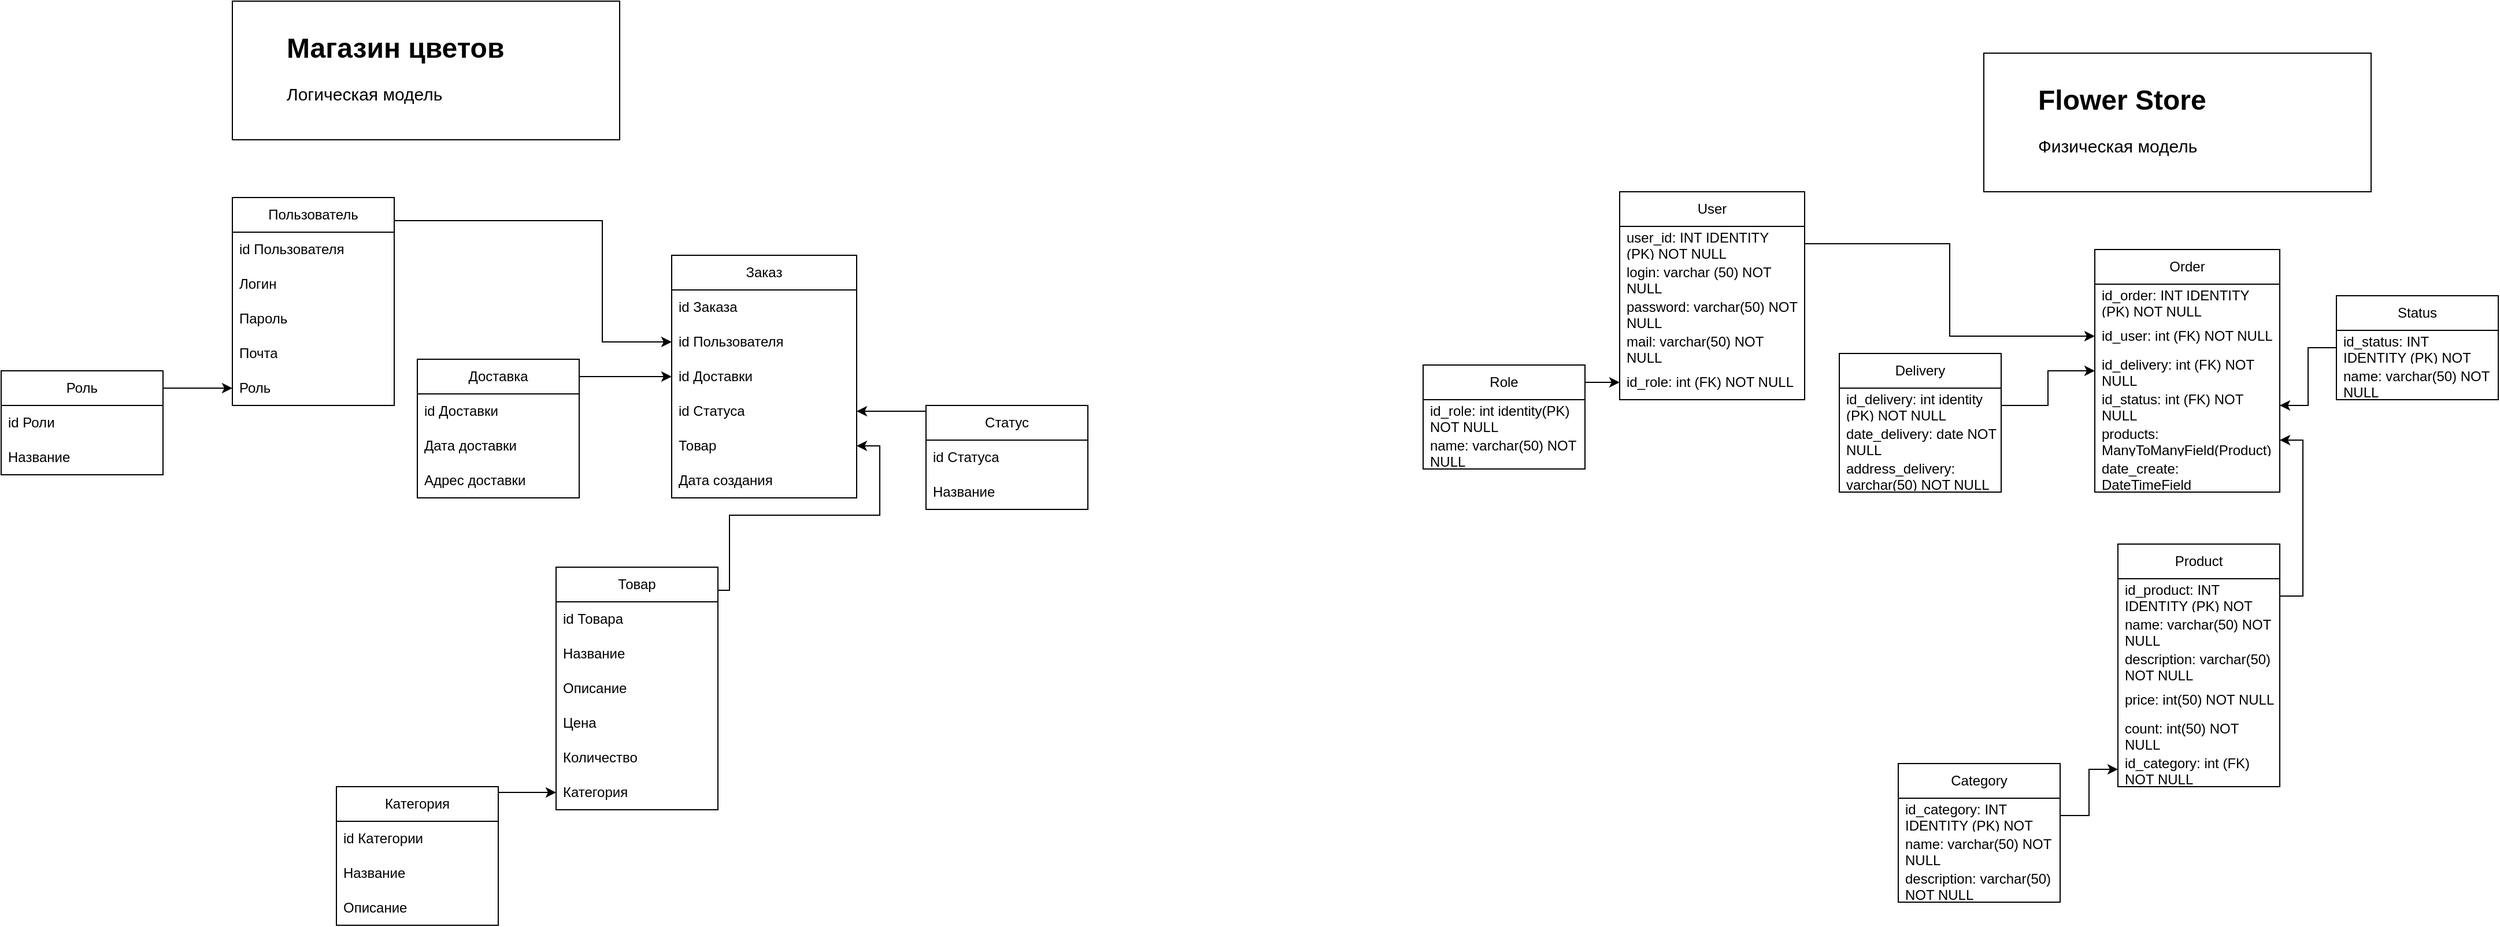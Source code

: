 <mxfile version="24.3.1" type="github">
  <diagram name="Page-1" id="6YyzSSoSVZeEzhw5cs-_">
    <mxGraphModel dx="2804" dy="1390" grid="1" gridSize="10" guides="1" tooltips="1" connect="1" arrows="1" fold="1" page="1" pageScale="1" pageWidth="850" pageHeight="1100" math="0" shadow="0">
      <root>
        <mxCell id="0" />
        <mxCell id="1" parent="0" />
        <mxCell id="Erh5p7R-tK6ntv3XUX-z-64" style="edgeStyle=orthogonalEdgeStyle;rounded=0;orthogonalLoop=1;jettySize=auto;html=1;exitX=1;exitY=0;exitDx=0;exitDy=0;entryX=0;entryY=0.5;entryDx=0;entryDy=0;" parent="1" source="Erh5p7R-tK6ntv3XUX-z-1" target="Erh5p7R-tK6ntv3XUX-z-23" edge="1">
          <mxGeometry relative="1" as="geometry">
            <Array as="points">
              <mxPoint x="280" y="310" />
              <mxPoint x="460" y="310" />
              <mxPoint x="460" y="415" />
            </Array>
          </mxGeometry>
        </mxCell>
        <mxCell id="Erh5p7R-tK6ntv3XUX-z-1" value="Пользователь" style="swimlane;fontStyle=0;childLayout=stackLayout;horizontal=1;startSize=30;horizontalStack=0;resizeParent=1;resizeParentMax=0;resizeLast=0;collapsible=1;marginBottom=0;whiteSpace=wrap;html=1;" parent="1" vertex="1">
          <mxGeometry x="140" y="290" width="140" height="180" as="geometry" />
        </mxCell>
        <mxCell id="Erh5p7R-tK6ntv3XUX-z-2" value="id Пользователя" style="text;strokeColor=none;fillColor=none;align=left;verticalAlign=middle;spacingLeft=4;spacingRight=4;overflow=hidden;points=[[0,0.5],[1,0.5]];portConstraint=eastwest;rotatable=0;whiteSpace=wrap;html=1;" parent="Erh5p7R-tK6ntv3XUX-z-1" vertex="1">
          <mxGeometry y="30" width="140" height="30" as="geometry" />
        </mxCell>
        <mxCell id="Erh5p7R-tK6ntv3XUX-z-3" value="Логин" style="text;strokeColor=none;fillColor=none;align=left;verticalAlign=middle;spacingLeft=4;spacingRight=4;overflow=hidden;points=[[0,0.5],[1,0.5]];portConstraint=eastwest;rotatable=0;whiteSpace=wrap;html=1;" parent="Erh5p7R-tK6ntv3XUX-z-1" vertex="1">
          <mxGeometry y="60" width="140" height="30" as="geometry" />
        </mxCell>
        <mxCell id="Erh5p7R-tK6ntv3XUX-z-4" value="Пароль" style="text;strokeColor=none;fillColor=none;align=left;verticalAlign=middle;spacingLeft=4;spacingRight=4;overflow=hidden;points=[[0,0.5],[1,0.5]];portConstraint=eastwest;rotatable=0;whiteSpace=wrap;html=1;" parent="Erh5p7R-tK6ntv3XUX-z-1" vertex="1">
          <mxGeometry y="90" width="140" height="30" as="geometry" />
        </mxCell>
        <mxCell id="Erh5p7R-tK6ntv3XUX-z-30" value="Почта" style="text;strokeColor=none;fillColor=none;align=left;verticalAlign=middle;spacingLeft=4;spacingRight=4;overflow=hidden;points=[[0,0.5],[1,0.5]];portConstraint=eastwest;rotatable=0;whiteSpace=wrap;html=1;" parent="Erh5p7R-tK6ntv3XUX-z-1" vertex="1">
          <mxGeometry y="120" width="140" height="30" as="geometry" />
        </mxCell>
        <mxCell id="Erh5p7R-tK6ntv3XUX-z-63" value="Роль" style="text;strokeColor=none;fillColor=none;align=left;verticalAlign=middle;spacingLeft=4;spacingRight=4;overflow=hidden;points=[[0,0.5],[1,0.5]];portConstraint=eastwest;rotatable=0;whiteSpace=wrap;html=1;" parent="Erh5p7R-tK6ntv3XUX-z-1" vertex="1">
          <mxGeometry y="150" width="140" height="30" as="geometry" />
        </mxCell>
        <mxCell id="Erh5p7R-tK6ntv3XUX-z-80" style="edgeStyle=orthogonalEdgeStyle;rounded=0;orthogonalLoop=1;jettySize=auto;html=1;exitX=1;exitY=0;exitDx=0;exitDy=0;entryX=0;entryY=0.5;entryDx=0;entryDy=0;" parent="1" source="Erh5p7R-tK6ntv3XUX-z-9" target="Erh5p7R-tK6ntv3XUX-z-60" edge="1">
          <mxGeometry relative="1" as="geometry">
            <Array as="points">
              <mxPoint x="250" y="805" />
            </Array>
          </mxGeometry>
        </mxCell>
        <mxCell id="Erh5p7R-tK6ntv3XUX-z-9" value="Категория" style="swimlane;fontStyle=0;childLayout=stackLayout;horizontal=1;startSize=30;horizontalStack=0;resizeParent=1;resizeParentMax=0;resizeLast=0;collapsible=1;marginBottom=0;whiteSpace=wrap;html=1;" parent="1" vertex="1">
          <mxGeometry x="230" y="800" width="140" height="120" as="geometry" />
        </mxCell>
        <mxCell id="Erh5p7R-tK6ntv3XUX-z-10" value="id Категории" style="text;strokeColor=none;fillColor=none;align=left;verticalAlign=middle;spacingLeft=4;spacingRight=4;overflow=hidden;points=[[0,0.5],[1,0.5]];portConstraint=eastwest;rotatable=0;whiteSpace=wrap;html=1;" parent="Erh5p7R-tK6ntv3XUX-z-9" vertex="1">
          <mxGeometry y="30" width="140" height="30" as="geometry" />
        </mxCell>
        <mxCell id="Erh5p7R-tK6ntv3XUX-z-11" value="Название" style="text;strokeColor=none;fillColor=none;align=left;verticalAlign=middle;spacingLeft=4;spacingRight=4;overflow=hidden;points=[[0,0.5],[1,0.5]];portConstraint=eastwest;rotatable=0;whiteSpace=wrap;html=1;" parent="Erh5p7R-tK6ntv3XUX-z-9" vertex="1">
          <mxGeometry y="60" width="140" height="30" as="geometry" />
        </mxCell>
        <mxCell id="Erh5p7R-tK6ntv3XUX-z-72" value="Описание" style="text;strokeColor=none;fillColor=none;align=left;verticalAlign=middle;spacingLeft=4;spacingRight=4;overflow=hidden;points=[[0,0.5],[1,0.5]];portConstraint=eastwest;rotatable=0;whiteSpace=wrap;html=1;" parent="Erh5p7R-tK6ntv3XUX-z-9" vertex="1">
          <mxGeometry y="90" width="140" height="30" as="geometry" />
        </mxCell>
        <mxCell id="kROFwXaSH3MACJrV9mkP-2" style="edgeStyle=orthogonalEdgeStyle;rounded=0;orthogonalLoop=1;jettySize=auto;html=1;exitX=1;exitY=0;exitDx=0;exitDy=0;entryX=1;entryY=0.5;entryDx=0;entryDy=0;" edge="1" parent="1" source="Erh5p7R-tK6ntv3XUX-z-13" target="Erh5p7R-tK6ntv3XUX-z-181">
          <mxGeometry relative="1" as="geometry">
            <Array as="points">
              <mxPoint x="560" y="630" />
              <mxPoint x="570" y="630" />
              <mxPoint x="570" y="565" />
              <mxPoint x="700" y="565" />
              <mxPoint x="700" y="505" />
            </Array>
          </mxGeometry>
        </mxCell>
        <mxCell id="Erh5p7R-tK6ntv3XUX-z-13" value="Товар" style="swimlane;fontStyle=0;childLayout=stackLayout;horizontal=1;startSize=30;horizontalStack=0;resizeParent=1;resizeParentMax=0;resizeLast=0;collapsible=1;marginBottom=0;whiteSpace=wrap;html=1;" parent="1" vertex="1">
          <mxGeometry x="420" y="610" width="140" height="210" as="geometry">
            <mxRectangle x="410" y="320" width="80" height="30" as="alternateBounds" />
          </mxGeometry>
        </mxCell>
        <mxCell id="Erh5p7R-tK6ntv3XUX-z-14" value="id Товара" style="text;strokeColor=none;fillColor=none;align=left;verticalAlign=middle;spacingLeft=4;spacingRight=4;overflow=hidden;points=[[0,0.5],[1,0.5]];portConstraint=eastwest;rotatable=0;whiteSpace=wrap;html=1;" parent="Erh5p7R-tK6ntv3XUX-z-13" vertex="1">
          <mxGeometry y="30" width="140" height="30" as="geometry" />
        </mxCell>
        <mxCell id="Erh5p7R-tK6ntv3XUX-z-15" value="Название" style="text;strokeColor=none;fillColor=none;align=left;verticalAlign=middle;spacingLeft=4;spacingRight=4;overflow=hidden;points=[[0,0.5],[1,0.5]];portConstraint=eastwest;rotatable=0;whiteSpace=wrap;html=1;" parent="Erh5p7R-tK6ntv3XUX-z-13" vertex="1">
          <mxGeometry y="60" width="140" height="30" as="geometry" />
        </mxCell>
        <mxCell id="Erh5p7R-tK6ntv3XUX-z-16" value="Описание" style="text;strokeColor=none;fillColor=none;align=left;verticalAlign=middle;spacingLeft=4;spacingRight=4;overflow=hidden;points=[[0,0.5],[1,0.5]];portConstraint=eastwest;rotatable=0;whiteSpace=wrap;html=1;" parent="Erh5p7R-tK6ntv3XUX-z-13" vertex="1">
          <mxGeometry y="90" width="140" height="30" as="geometry" />
        </mxCell>
        <mxCell id="Erh5p7R-tK6ntv3XUX-z-31" value="Цена" style="text;strokeColor=none;fillColor=none;align=left;verticalAlign=middle;spacingLeft=4;spacingRight=4;overflow=hidden;points=[[0,0.5],[1,0.5]];portConstraint=eastwest;rotatable=0;whiteSpace=wrap;html=1;" parent="Erh5p7R-tK6ntv3XUX-z-13" vertex="1">
          <mxGeometry y="120" width="140" height="30" as="geometry" />
        </mxCell>
        <mxCell id="Erh5p7R-tK6ntv3XUX-z-47" value="Количество" style="text;strokeColor=none;fillColor=none;align=left;verticalAlign=middle;spacingLeft=4;spacingRight=4;overflow=hidden;points=[[0,0.5],[1,0.5]];portConstraint=eastwest;rotatable=0;whiteSpace=wrap;html=1;" parent="Erh5p7R-tK6ntv3XUX-z-13" vertex="1">
          <mxGeometry y="150" width="140" height="30" as="geometry" />
        </mxCell>
        <mxCell id="Erh5p7R-tK6ntv3XUX-z-60" value="Категория" style="text;strokeColor=none;fillColor=none;align=left;verticalAlign=middle;spacingLeft=4;spacingRight=4;overflow=hidden;points=[[0,0.5],[1,0.5]];portConstraint=eastwest;rotatable=0;whiteSpace=wrap;html=1;" parent="Erh5p7R-tK6ntv3XUX-z-13" vertex="1">
          <mxGeometry y="180" width="140" height="30" as="geometry" />
        </mxCell>
        <mxCell id="Erh5p7R-tK6ntv3XUX-z-128" style="edgeStyle=orthogonalEdgeStyle;rounded=0;orthogonalLoop=1;jettySize=auto;html=1;exitX=1;exitY=0;exitDx=0;exitDy=0;entryX=0;entryY=0.5;entryDx=0;entryDy=0;" parent="1" source="Erh5p7R-tK6ntv3XUX-z-17" target="Erh5p7R-tK6ntv3XUX-z-32" edge="1">
          <mxGeometry relative="1" as="geometry">
            <Array as="points">
              <mxPoint x="440" y="445" />
            </Array>
          </mxGeometry>
        </mxCell>
        <mxCell id="Erh5p7R-tK6ntv3XUX-z-17" value="Доставка" style="swimlane;fontStyle=0;childLayout=stackLayout;horizontal=1;startSize=30;horizontalStack=0;resizeParent=1;resizeParentMax=0;resizeLast=0;collapsible=1;marginBottom=0;whiteSpace=wrap;html=1;" parent="1" vertex="1">
          <mxGeometry x="300" y="430" width="140" height="120" as="geometry" />
        </mxCell>
        <mxCell id="Erh5p7R-tK6ntv3XUX-z-18" value="id Доставки" style="text;strokeColor=none;fillColor=none;align=left;verticalAlign=middle;spacingLeft=4;spacingRight=4;overflow=hidden;points=[[0,0.5],[1,0.5]];portConstraint=eastwest;rotatable=0;whiteSpace=wrap;html=1;" parent="Erh5p7R-tK6ntv3XUX-z-17" vertex="1">
          <mxGeometry y="30" width="140" height="30" as="geometry" />
        </mxCell>
        <mxCell id="Erh5p7R-tK6ntv3XUX-z-20" value="Дата доставки" style="text;strokeColor=none;fillColor=none;align=left;verticalAlign=middle;spacingLeft=4;spacingRight=4;overflow=hidden;points=[[0,0.5],[1,0.5]];portConstraint=eastwest;rotatable=0;whiteSpace=wrap;html=1;" parent="Erh5p7R-tK6ntv3XUX-z-17" vertex="1">
          <mxGeometry y="60" width="140" height="30" as="geometry" />
        </mxCell>
        <mxCell id="Erh5p7R-tK6ntv3XUX-z-66" value="Адрес доставки" style="text;strokeColor=none;fillColor=none;align=left;verticalAlign=middle;spacingLeft=4;spacingRight=4;overflow=hidden;points=[[0,0.5],[1,0.5]];portConstraint=eastwest;rotatable=0;whiteSpace=wrap;html=1;" parent="Erh5p7R-tK6ntv3XUX-z-17" vertex="1">
          <mxGeometry y="90" width="140" height="30" as="geometry" />
        </mxCell>
        <mxCell id="Erh5p7R-tK6ntv3XUX-z-21" value="Заказ" style="swimlane;fontStyle=0;childLayout=stackLayout;horizontal=1;startSize=30;horizontalStack=0;resizeParent=1;resizeParentMax=0;resizeLast=0;collapsible=1;marginBottom=0;whiteSpace=wrap;html=1;" parent="1" vertex="1">
          <mxGeometry x="520" y="340" width="160" height="210" as="geometry" />
        </mxCell>
        <mxCell id="Erh5p7R-tK6ntv3XUX-z-22" value="id Заказа" style="text;strokeColor=none;fillColor=none;align=left;verticalAlign=middle;spacingLeft=4;spacingRight=4;overflow=hidden;points=[[0,0.5],[1,0.5]];portConstraint=eastwest;rotatable=0;whiteSpace=wrap;html=1;" parent="Erh5p7R-tK6ntv3XUX-z-21" vertex="1">
          <mxGeometry y="30" width="160" height="30" as="geometry" />
        </mxCell>
        <mxCell id="Erh5p7R-tK6ntv3XUX-z-23" value="id Пользователя" style="text;strokeColor=none;fillColor=none;align=left;verticalAlign=middle;spacingLeft=4;spacingRight=4;overflow=hidden;points=[[0,0.5],[1,0.5]];portConstraint=eastwest;rotatable=0;whiteSpace=wrap;html=1;" parent="Erh5p7R-tK6ntv3XUX-z-21" vertex="1">
          <mxGeometry y="60" width="160" height="30" as="geometry" />
        </mxCell>
        <mxCell id="Erh5p7R-tK6ntv3XUX-z-32" value="id Доставки" style="text;strokeColor=none;fillColor=none;align=left;verticalAlign=middle;spacingLeft=4;spacingRight=4;overflow=hidden;points=[[0,0.5],[1,0.5]];portConstraint=eastwest;rotatable=0;whiteSpace=wrap;html=1;" parent="Erh5p7R-tK6ntv3XUX-z-21" vertex="1">
          <mxGeometry y="90" width="160" height="30" as="geometry" />
        </mxCell>
        <mxCell id="Erh5p7R-tK6ntv3XUX-z-59" value="id Статуса" style="text;strokeColor=none;fillColor=none;align=left;verticalAlign=middle;spacingLeft=4;spacingRight=4;overflow=hidden;points=[[0,0.5],[1,0.5]];portConstraint=eastwest;rotatable=0;whiteSpace=wrap;html=1;" parent="Erh5p7R-tK6ntv3XUX-z-21" vertex="1">
          <mxGeometry y="120" width="160" height="30" as="geometry" />
        </mxCell>
        <mxCell id="Erh5p7R-tK6ntv3XUX-z-181" value="Товар" style="text;strokeColor=none;fillColor=none;align=left;verticalAlign=middle;spacingLeft=4;spacingRight=4;overflow=hidden;points=[[0,0.5],[1,0.5]];portConstraint=eastwest;rotatable=0;whiteSpace=wrap;html=1;" parent="Erh5p7R-tK6ntv3XUX-z-21" vertex="1">
          <mxGeometry y="150" width="160" height="30" as="geometry" />
        </mxCell>
        <mxCell id="kROFwXaSH3MACJrV9mkP-1" value="Дата создания" style="text;strokeColor=none;fillColor=none;align=left;verticalAlign=middle;spacingLeft=4;spacingRight=4;overflow=hidden;points=[[0,0.5],[1,0.5]];portConstraint=eastwest;rotatable=0;whiteSpace=wrap;html=1;" vertex="1" parent="Erh5p7R-tK6ntv3XUX-z-21">
          <mxGeometry y="180" width="160" height="30" as="geometry" />
        </mxCell>
        <mxCell id="Erh5p7R-tK6ntv3XUX-z-26" value="" style="rounded=0;whiteSpace=wrap;html=1;" parent="1" vertex="1">
          <mxGeometry x="140" y="120" width="335" height="120" as="geometry" />
        </mxCell>
        <mxCell id="Erh5p7R-tK6ntv3XUX-z-28" value="&lt;h1 style=&quot;margin-top: 0px;&quot;&gt;Магазин цветов&lt;/h1&gt;&lt;p&gt;&lt;font style=&quot;font-size: 15px;&quot;&gt;Логическая модель&lt;/font&gt;&lt;/p&gt;" style="text;html=1;whiteSpace=wrap;overflow=hidden;rounded=0;" parent="1" vertex="1">
          <mxGeometry x="185" y="140" width="220" height="80" as="geometry" />
        </mxCell>
        <mxCell id="Erh5p7R-tK6ntv3XUX-z-78" style="edgeStyle=orthogonalEdgeStyle;rounded=0;orthogonalLoop=1;jettySize=auto;html=1;exitX=1;exitY=0;exitDx=0;exitDy=0;entryX=0;entryY=0.5;entryDx=0;entryDy=0;" parent="1" source="Erh5p7R-tK6ntv3XUX-z-34" target="Erh5p7R-tK6ntv3XUX-z-63" edge="1">
          <mxGeometry relative="1" as="geometry">
            <Array as="points">
              <mxPoint y="455" />
            </Array>
          </mxGeometry>
        </mxCell>
        <mxCell id="Erh5p7R-tK6ntv3XUX-z-34" value="Роль" style="swimlane;fontStyle=0;childLayout=stackLayout;horizontal=1;startSize=30;horizontalStack=0;resizeParent=1;resizeParentMax=0;resizeLast=0;collapsible=1;marginBottom=0;whiteSpace=wrap;html=1;" parent="1" vertex="1">
          <mxGeometry x="-60" y="440" width="140" height="90" as="geometry" />
        </mxCell>
        <mxCell id="Erh5p7R-tK6ntv3XUX-z-36" value="id Роли" style="text;strokeColor=none;fillColor=none;align=left;verticalAlign=middle;spacingLeft=4;spacingRight=4;overflow=hidden;points=[[0,0.5],[1,0.5]];portConstraint=eastwest;rotatable=0;whiteSpace=wrap;html=1;" parent="Erh5p7R-tK6ntv3XUX-z-34" vertex="1">
          <mxGeometry y="30" width="140" height="30" as="geometry" />
        </mxCell>
        <mxCell id="Erh5p7R-tK6ntv3XUX-z-51" value="Название" style="text;strokeColor=none;fillColor=none;align=left;verticalAlign=middle;spacingLeft=4;spacingRight=4;overflow=hidden;points=[[0,0.5],[1,0.5]];portConstraint=eastwest;rotatable=0;whiteSpace=wrap;html=1;" parent="Erh5p7R-tK6ntv3XUX-z-34" vertex="1">
          <mxGeometry y="60" width="140" height="30" as="geometry" />
        </mxCell>
        <mxCell id="Erh5p7R-tK6ntv3XUX-z-82" style="edgeStyle=orthogonalEdgeStyle;rounded=0;orthogonalLoop=1;jettySize=auto;html=1;exitX=0;exitY=0;exitDx=0;exitDy=0;entryX=1;entryY=0.5;entryDx=0;entryDy=0;" parent="1" source="Erh5p7R-tK6ntv3XUX-z-67" target="Erh5p7R-tK6ntv3XUX-z-59" edge="1">
          <mxGeometry relative="1" as="geometry">
            <Array as="points">
              <mxPoint x="740" y="475" />
            </Array>
          </mxGeometry>
        </mxCell>
        <mxCell id="Erh5p7R-tK6ntv3XUX-z-67" value="Статус" style="swimlane;fontStyle=0;childLayout=stackLayout;horizontal=1;startSize=30;horizontalStack=0;resizeParent=1;resizeParentMax=0;resizeLast=0;collapsible=1;marginBottom=0;whiteSpace=wrap;html=1;" parent="1" vertex="1">
          <mxGeometry x="740" y="470" width="140" height="90" as="geometry" />
        </mxCell>
        <mxCell id="Erh5p7R-tK6ntv3XUX-z-68" value="id Статуса" style="text;strokeColor=none;fillColor=none;align=left;verticalAlign=middle;spacingLeft=4;spacingRight=4;overflow=hidden;points=[[0,0.5],[1,0.5]];portConstraint=eastwest;rotatable=0;whiteSpace=wrap;html=1;" parent="Erh5p7R-tK6ntv3XUX-z-67" vertex="1">
          <mxGeometry y="30" width="140" height="30" as="geometry" />
        </mxCell>
        <mxCell id="Erh5p7R-tK6ntv3XUX-z-69" value="Название" style="text;strokeColor=none;fillColor=none;align=left;verticalAlign=middle;spacingLeft=4;spacingRight=4;overflow=hidden;points=[[0,0.5],[1,0.5]];portConstraint=eastwest;rotatable=0;whiteSpace=wrap;html=1;" parent="Erh5p7R-tK6ntv3XUX-z-67" vertex="1">
          <mxGeometry y="60" width="140" height="30" as="geometry" />
        </mxCell>
        <mxCell id="Erh5p7R-tK6ntv3XUX-z-130" value="User" style="swimlane;fontStyle=0;childLayout=stackLayout;horizontal=1;startSize=30;horizontalStack=0;resizeParent=1;resizeParentMax=0;resizeLast=0;collapsible=1;marginBottom=0;whiteSpace=wrap;html=1;" parent="1" vertex="1">
          <mxGeometry x="1340" y="285" width="160" height="180" as="geometry" />
        </mxCell>
        <mxCell id="Erh5p7R-tK6ntv3XUX-z-131" value="user_id: INT IDENTITY (PK) NOT NULL" style="text;strokeColor=none;fillColor=none;align=left;verticalAlign=middle;spacingLeft=4;spacingRight=4;overflow=hidden;points=[[0,0.5],[1,0.5]];portConstraint=eastwest;rotatable=0;whiteSpace=wrap;html=1;" parent="Erh5p7R-tK6ntv3XUX-z-130" vertex="1">
          <mxGeometry y="30" width="160" height="30" as="geometry" />
        </mxCell>
        <mxCell id="Erh5p7R-tK6ntv3XUX-z-132" value="login: varchar (50) NOT NULL" style="text;strokeColor=none;fillColor=none;align=left;verticalAlign=middle;spacingLeft=4;spacingRight=4;overflow=hidden;points=[[0,0.5],[1,0.5]];portConstraint=eastwest;rotatable=0;whiteSpace=wrap;html=1;" parent="Erh5p7R-tK6ntv3XUX-z-130" vertex="1">
          <mxGeometry y="60" width="160" height="30" as="geometry" />
        </mxCell>
        <mxCell id="Erh5p7R-tK6ntv3XUX-z-133" value="password: varchar(50) NOT NULL" style="text;strokeColor=none;fillColor=none;align=left;verticalAlign=middle;spacingLeft=4;spacingRight=4;overflow=hidden;points=[[0,0.5],[1,0.5]];portConstraint=eastwest;rotatable=0;whiteSpace=wrap;html=1;" parent="Erh5p7R-tK6ntv3XUX-z-130" vertex="1">
          <mxGeometry y="90" width="160" height="30" as="geometry" />
        </mxCell>
        <mxCell id="Erh5p7R-tK6ntv3XUX-z-134" value="mail: varchar(50) NOT NULL" style="text;strokeColor=none;fillColor=none;align=left;verticalAlign=middle;spacingLeft=4;spacingRight=4;overflow=hidden;points=[[0,0.5],[1,0.5]];portConstraint=eastwest;rotatable=0;whiteSpace=wrap;html=1;" parent="Erh5p7R-tK6ntv3XUX-z-130" vertex="1">
          <mxGeometry y="120" width="160" height="30" as="geometry" />
        </mxCell>
        <mxCell id="Erh5p7R-tK6ntv3XUX-z-135" value="id_role: int (FK) NOT NULL" style="text;strokeColor=none;fillColor=none;align=left;verticalAlign=middle;spacingLeft=4;spacingRight=4;overflow=hidden;points=[[0,0.5],[1,0.5]];portConstraint=eastwest;rotatable=0;whiteSpace=wrap;html=1;" parent="Erh5p7R-tK6ntv3XUX-z-130" vertex="1">
          <mxGeometry y="150" width="160" height="30" as="geometry" />
        </mxCell>
        <mxCell id="Erh5p7R-tK6ntv3XUX-z-141" value="Category" style="swimlane;fontStyle=0;childLayout=stackLayout;horizontal=1;startSize=30;horizontalStack=0;resizeParent=1;resizeParentMax=0;resizeLast=0;collapsible=1;marginBottom=0;whiteSpace=wrap;html=1;" parent="1" vertex="1">
          <mxGeometry x="1581" y="780" width="140" height="120" as="geometry" />
        </mxCell>
        <mxCell id="Erh5p7R-tK6ntv3XUX-z-142" value="id_category: INT IDENTITY (PK) NOT NULL" style="text;strokeColor=none;fillColor=none;align=left;verticalAlign=middle;spacingLeft=4;spacingRight=4;overflow=hidden;points=[[0,0.5],[1,0.5]];portConstraint=eastwest;rotatable=0;whiteSpace=wrap;html=1;" parent="Erh5p7R-tK6ntv3XUX-z-141" vertex="1">
          <mxGeometry y="30" width="140" height="30" as="geometry" />
        </mxCell>
        <mxCell id="Erh5p7R-tK6ntv3XUX-z-143" value="name: varchar(50) NOT NULL" style="text;strokeColor=none;fillColor=none;align=left;verticalAlign=middle;spacingLeft=4;spacingRight=4;overflow=hidden;points=[[0,0.5],[1,0.5]];portConstraint=eastwest;rotatable=0;whiteSpace=wrap;html=1;" parent="Erh5p7R-tK6ntv3XUX-z-141" vertex="1">
          <mxGeometry y="60" width="140" height="30" as="geometry" />
        </mxCell>
        <mxCell id="Erh5p7R-tK6ntv3XUX-z-144" value="description: varchar(50) NOT NULL" style="text;strokeColor=none;fillColor=none;align=left;verticalAlign=middle;spacingLeft=4;spacingRight=4;overflow=hidden;points=[[0,0.5],[1,0.5]];portConstraint=eastwest;rotatable=0;whiteSpace=wrap;html=1;" parent="Erh5p7R-tK6ntv3XUX-z-141" vertex="1">
          <mxGeometry y="90" width="140" height="30" as="geometry" />
        </mxCell>
        <mxCell id="Erh5p7R-tK6ntv3XUX-z-146" value="Product" style="swimlane;fontStyle=0;childLayout=stackLayout;horizontal=1;startSize=30;horizontalStack=0;resizeParent=1;resizeParentMax=0;resizeLast=0;collapsible=1;marginBottom=0;whiteSpace=wrap;html=1;" parent="1" vertex="1">
          <mxGeometry x="1771" y="590" width="140" height="210" as="geometry">
            <mxRectangle x="410" y="320" width="80" height="30" as="alternateBounds" />
          </mxGeometry>
        </mxCell>
        <mxCell id="Erh5p7R-tK6ntv3XUX-z-147" value="id_product: INT IDENTITY (PK) NOT NULL" style="text;strokeColor=none;fillColor=none;align=left;verticalAlign=middle;spacingLeft=4;spacingRight=4;overflow=hidden;points=[[0,0.5],[1,0.5]];portConstraint=eastwest;rotatable=0;whiteSpace=wrap;html=1;" parent="Erh5p7R-tK6ntv3XUX-z-146" vertex="1">
          <mxGeometry y="30" width="140" height="30" as="geometry" />
        </mxCell>
        <mxCell id="Erh5p7R-tK6ntv3XUX-z-148" value="name: varchar(50) NOT NULL" style="text;strokeColor=none;fillColor=none;align=left;verticalAlign=middle;spacingLeft=4;spacingRight=4;overflow=hidden;points=[[0,0.5],[1,0.5]];portConstraint=eastwest;rotatable=0;whiteSpace=wrap;html=1;" parent="Erh5p7R-tK6ntv3XUX-z-146" vertex="1">
          <mxGeometry y="60" width="140" height="30" as="geometry" />
        </mxCell>
        <mxCell id="Erh5p7R-tK6ntv3XUX-z-149" value="description: varchar(50) NOT NULL" style="text;strokeColor=none;fillColor=none;align=left;verticalAlign=middle;spacingLeft=4;spacingRight=4;overflow=hidden;points=[[0,0.5],[1,0.5]];portConstraint=eastwest;rotatable=0;whiteSpace=wrap;html=1;" parent="Erh5p7R-tK6ntv3XUX-z-146" vertex="1">
          <mxGeometry y="90" width="140" height="30" as="geometry" />
        </mxCell>
        <mxCell id="Erh5p7R-tK6ntv3XUX-z-150" value="price: int(50) NOT NULL" style="text;strokeColor=none;fillColor=none;align=left;verticalAlign=middle;spacingLeft=4;spacingRight=4;overflow=hidden;points=[[0,0.5],[1,0.5]];portConstraint=eastwest;rotatable=0;whiteSpace=wrap;html=1;" parent="Erh5p7R-tK6ntv3XUX-z-146" vertex="1">
          <mxGeometry y="120" width="140" height="30" as="geometry" />
        </mxCell>
        <mxCell id="Erh5p7R-tK6ntv3XUX-z-151" value="count: int(50) NOT NULL" style="text;strokeColor=none;fillColor=none;align=left;verticalAlign=middle;spacingLeft=4;spacingRight=4;overflow=hidden;points=[[0,0.5],[1,0.5]];portConstraint=eastwest;rotatable=0;whiteSpace=wrap;html=1;" parent="Erh5p7R-tK6ntv3XUX-z-146" vertex="1">
          <mxGeometry y="150" width="140" height="30" as="geometry" />
        </mxCell>
        <mxCell id="Erh5p7R-tK6ntv3XUX-z-152" value="id_category: int (FK) NOT NULL" style="text;strokeColor=none;fillColor=none;align=left;verticalAlign=middle;spacingLeft=4;spacingRight=4;overflow=hidden;points=[[0,0.5],[1,0.5]];portConstraint=eastwest;rotatable=0;whiteSpace=wrap;html=1;" parent="Erh5p7R-tK6ntv3XUX-z-146" vertex="1">
          <mxGeometry y="180" width="140" height="30" as="geometry" />
        </mxCell>
        <mxCell id="Erh5p7R-tK6ntv3XUX-z-154" value="Delivery" style="swimlane;fontStyle=0;childLayout=stackLayout;horizontal=1;startSize=30;horizontalStack=0;resizeParent=1;resizeParentMax=0;resizeLast=0;collapsible=1;marginBottom=0;whiteSpace=wrap;html=1;" parent="1" vertex="1">
          <mxGeometry x="1530" y="425" width="140" height="120" as="geometry" />
        </mxCell>
        <mxCell id="Erh5p7R-tK6ntv3XUX-z-155" value="id_delivery: int identity (PK) NOT NULL" style="text;strokeColor=none;fillColor=none;align=left;verticalAlign=middle;spacingLeft=4;spacingRight=4;overflow=hidden;points=[[0,0.5],[1,0.5]];portConstraint=eastwest;rotatable=0;whiteSpace=wrap;html=1;" parent="Erh5p7R-tK6ntv3XUX-z-154" vertex="1">
          <mxGeometry y="30" width="140" height="30" as="geometry" />
        </mxCell>
        <mxCell id="Erh5p7R-tK6ntv3XUX-z-156" value="date_delivery: date NOT NULL" style="text;strokeColor=none;fillColor=none;align=left;verticalAlign=middle;spacingLeft=4;spacingRight=4;overflow=hidden;points=[[0,0.5],[1,0.5]];portConstraint=eastwest;rotatable=0;whiteSpace=wrap;html=1;" parent="Erh5p7R-tK6ntv3XUX-z-154" vertex="1">
          <mxGeometry y="60" width="140" height="30" as="geometry" />
        </mxCell>
        <mxCell id="Erh5p7R-tK6ntv3XUX-z-157" value="address_delivery: varchar(50) NOT NULL" style="text;strokeColor=none;fillColor=none;align=left;verticalAlign=middle;spacingLeft=4;spacingRight=4;overflow=hidden;points=[[0,0.5],[1,0.5]];portConstraint=eastwest;rotatable=0;whiteSpace=wrap;html=1;" parent="Erh5p7R-tK6ntv3XUX-z-154" vertex="1">
          <mxGeometry y="90" width="140" height="30" as="geometry" />
        </mxCell>
        <mxCell id="Erh5p7R-tK6ntv3XUX-z-158" value="Order" style="swimlane;fontStyle=0;childLayout=stackLayout;horizontal=1;startSize=30;horizontalStack=0;resizeParent=1;resizeParentMax=0;resizeLast=0;collapsible=1;marginBottom=0;whiteSpace=wrap;html=1;" parent="1" vertex="1">
          <mxGeometry x="1751" y="335" width="160" height="210" as="geometry" />
        </mxCell>
        <mxCell id="Erh5p7R-tK6ntv3XUX-z-159" value="id_order: INT IDENTITY (PK) NOT NULL" style="text;strokeColor=none;fillColor=none;align=left;verticalAlign=middle;spacingLeft=4;spacingRight=4;overflow=hidden;points=[[0,0.5],[1,0.5]];portConstraint=eastwest;rotatable=0;whiteSpace=wrap;html=1;" parent="Erh5p7R-tK6ntv3XUX-z-158" vertex="1">
          <mxGeometry y="30" width="160" height="30" as="geometry" />
        </mxCell>
        <mxCell id="Erh5p7R-tK6ntv3XUX-z-160" value="id_user: int (FK) NOT NULL" style="text;strokeColor=none;fillColor=none;align=left;verticalAlign=middle;spacingLeft=4;spacingRight=4;overflow=hidden;points=[[0,0.5],[1,0.5]];portConstraint=eastwest;rotatable=0;whiteSpace=wrap;html=1;" parent="Erh5p7R-tK6ntv3XUX-z-158" vertex="1">
          <mxGeometry y="60" width="160" height="30" as="geometry" />
        </mxCell>
        <mxCell id="Erh5p7R-tK6ntv3XUX-z-161" value="id_delivery: int (FK) NOT NULL" style="text;strokeColor=none;fillColor=none;align=left;verticalAlign=middle;spacingLeft=4;spacingRight=4;overflow=hidden;points=[[0,0.5],[1,0.5]];portConstraint=eastwest;rotatable=0;whiteSpace=wrap;html=1;" parent="Erh5p7R-tK6ntv3XUX-z-158" vertex="1">
          <mxGeometry y="90" width="160" height="30" as="geometry" />
        </mxCell>
        <mxCell id="Erh5p7R-tK6ntv3XUX-z-162" value="id_status: int (FK) NOT NULL" style="text;strokeColor=none;fillColor=none;align=left;verticalAlign=middle;spacingLeft=4;spacingRight=4;overflow=hidden;points=[[0,0.5],[1,0.5]];portConstraint=eastwest;rotatable=0;whiteSpace=wrap;html=1;" parent="Erh5p7R-tK6ntv3XUX-z-158" vertex="1">
          <mxGeometry y="120" width="160" height="30" as="geometry" />
        </mxCell>
        <mxCell id="kROFwXaSH3MACJrV9mkP-4" value="products: ManyToManyField(Product)" style="text;strokeColor=none;fillColor=none;align=left;verticalAlign=middle;spacingLeft=4;spacingRight=4;overflow=hidden;points=[[0,0.5],[1,0.5]];portConstraint=eastwest;rotatable=0;whiteSpace=wrap;html=1;" vertex="1" parent="Erh5p7R-tK6ntv3XUX-z-158">
          <mxGeometry y="150" width="160" height="30" as="geometry" />
        </mxCell>
        <mxCell id="kROFwXaSH3MACJrV9mkP-6" value="date_create: DateTimeField&amp;nbsp;" style="text;strokeColor=none;fillColor=none;align=left;verticalAlign=middle;spacingLeft=4;spacingRight=4;overflow=hidden;points=[[0,0.5],[1,0.5]];portConstraint=eastwest;rotatable=0;whiteSpace=wrap;html=1;" vertex="1" parent="Erh5p7R-tK6ntv3XUX-z-158">
          <mxGeometry y="180" width="160" height="30" as="geometry" />
        </mxCell>
        <mxCell id="Erh5p7R-tK6ntv3XUX-z-163" value="" style="rounded=0;whiteSpace=wrap;html=1;" parent="1" vertex="1">
          <mxGeometry x="1655" y="165" width="335" height="120" as="geometry" />
        </mxCell>
        <mxCell id="Erh5p7R-tK6ntv3XUX-z-164" value="&lt;h1 style=&quot;margin-top: 0px;&quot;&gt;Flower Store&lt;/h1&gt;&lt;p&gt;&lt;font style=&quot;font-size: 15px;&quot;&gt;Физическая модель&lt;/font&gt;&lt;/p&gt;" style="text;html=1;whiteSpace=wrap;overflow=hidden;rounded=0;" parent="1" vertex="1">
          <mxGeometry x="1700" y="185" width="220" height="80" as="geometry" />
        </mxCell>
        <mxCell id="Erh5p7R-tK6ntv3XUX-z-165" style="edgeStyle=orthogonalEdgeStyle;rounded=0;orthogonalLoop=1;jettySize=auto;html=1;exitX=1;exitY=0;exitDx=0;exitDy=0;entryX=0;entryY=0.5;entryDx=0;entryDy=0;" parent="1" source="Erh5p7R-tK6ntv3XUX-z-166" target="Erh5p7R-tK6ntv3XUX-z-135" edge="1">
          <mxGeometry relative="1" as="geometry">
            <Array as="points">
              <mxPoint x="1230" y="450" />
            </Array>
          </mxGeometry>
        </mxCell>
        <mxCell id="Erh5p7R-tK6ntv3XUX-z-166" value="Role" style="swimlane;fontStyle=0;childLayout=stackLayout;horizontal=1;startSize=30;horizontalStack=0;resizeParent=1;resizeParentMax=0;resizeLast=0;collapsible=1;marginBottom=0;whiteSpace=wrap;html=1;" parent="1" vertex="1">
          <mxGeometry x="1170" y="435" width="140" height="90" as="geometry" />
        </mxCell>
        <mxCell id="Erh5p7R-tK6ntv3XUX-z-167" value="id_role: int identity(PK) NOT NULL" style="text;strokeColor=none;fillColor=none;align=left;verticalAlign=middle;spacingLeft=4;spacingRight=4;overflow=hidden;points=[[0,0.5],[1,0.5]];portConstraint=eastwest;rotatable=0;whiteSpace=wrap;html=1;" parent="Erh5p7R-tK6ntv3XUX-z-166" vertex="1">
          <mxGeometry y="30" width="140" height="30" as="geometry" />
        </mxCell>
        <mxCell id="Erh5p7R-tK6ntv3XUX-z-168" value="name: varchar(50) NOT NULL" style="text;strokeColor=none;fillColor=none;align=left;verticalAlign=middle;spacingLeft=4;spacingRight=4;overflow=hidden;points=[[0,0.5],[1,0.5]];portConstraint=eastwest;rotatable=0;whiteSpace=wrap;html=1;" parent="Erh5p7R-tK6ntv3XUX-z-166" vertex="1">
          <mxGeometry y="60" width="140" height="30" as="geometry" />
        </mxCell>
        <mxCell id="Erh5p7R-tK6ntv3XUX-z-171" value="Status" style="swimlane;fontStyle=0;childLayout=stackLayout;horizontal=1;startSize=30;horizontalStack=0;resizeParent=1;resizeParentMax=0;resizeLast=0;collapsible=1;marginBottom=0;whiteSpace=wrap;html=1;" parent="1" vertex="1">
          <mxGeometry x="1960" y="375" width="140" height="90" as="geometry" />
        </mxCell>
        <mxCell id="Erh5p7R-tK6ntv3XUX-z-172" value="id_status: INT IDENTITY (PK) NOT NULL" style="text;strokeColor=none;fillColor=none;align=left;verticalAlign=middle;spacingLeft=4;spacingRight=4;overflow=hidden;points=[[0,0.5],[1,0.5]];portConstraint=eastwest;rotatable=0;whiteSpace=wrap;html=1;" parent="Erh5p7R-tK6ntv3XUX-z-171" vertex="1">
          <mxGeometry y="30" width="140" height="30" as="geometry" />
        </mxCell>
        <mxCell id="Erh5p7R-tK6ntv3XUX-z-173" value="name: varchar(50) NOT NULL" style="text;strokeColor=none;fillColor=none;align=left;verticalAlign=middle;spacingLeft=4;spacingRight=4;overflow=hidden;points=[[0,0.5],[1,0.5]];portConstraint=eastwest;rotatable=0;whiteSpace=wrap;html=1;" parent="Erh5p7R-tK6ntv3XUX-z-171" vertex="1">
          <mxGeometry y="60" width="140" height="30" as="geometry" />
        </mxCell>
        <mxCell id="Erh5p7R-tK6ntv3XUX-z-174" style="edgeStyle=orthogonalEdgeStyle;rounded=0;orthogonalLoop=1;jettySize=auto;html=1;exitX=1;exitY=0.5;exitDx=0;exitDy=0;entryX=0;entryY=0.5;entryDx=0;entryDy=0;" parent="1" source="Erh5p7R-tK6ntv3XUX-z-142" target="Erh5p7R-tK6ntv3XUX-z-152" edge="1">
          <mxGeometry relative="1" as="geometry" />
        </mxCell>
        <mxCell id="Erh5p7R-tK6ntv3XUX-z-176" style="edgeStyle=orthogonalEdgeStyle;rounded=0;orthogonalLoop=1;jettySize=auto;html=1;exitX=1;exitY=0.5;exitDx=0;exitDy=0;entryX=0;entryY=0.5;entryDx=0;entryDy=0;" parent="1" source="Erh5p7R-tK6ntv3XUX-z-155" target="Erh5p7R-tK6ntv3XUX-z-161" edge="1">
          <mxGeometry relative="1" as="geometry" />
        </mxCell>
        <mxCell id="Erh5p7R-tK6ntv3XUX-z-177" style="edgeStyle=orthogonalEdgeStyle;rounded=0;orthogonalLoop=1;jettySize=auto;html=1;exitX=0;exitY=0.5;exitDx=0;exitDy=0;entryX=1;entryY=0.5;entryDx=0;entryDy=0;" parent="1" source="Erh5p7R-tK6ntv3XUX-z-172" target="Erh5p7R-tK6ntv3XUX-z-162" edge="1">
          <mxGeometry relative="1" as="geometry" />
        </mxCell>
        <mxCell id="Erh5p7R-tK6ntv3XUX-z-178" style="edgeStyle=orthogonalEdgeStyle;rounded=0;orthogonalLoop=1;jettySize=auto;html=1;exitX=1;exitY=0.5;exitDx=0;exitDy=0;entryX=0;entryY=0.5;entryDx=0;entryDy=0;" parent="1" source="Erh5p7R-tK6ntv3XUX-z-131" target="Erh5p7R-tK6ntv3XUX-z-160" edge="1">
          <mxGeometry relative="1" as="geometry" />
        </mxCell>
        <mxCell id="kROFwXaSH3MACJrV9mkP-8" style="edgeStyle=orthogonalEdgeStyle;rounded=0;orthogonalLoop=1;jettySize=auto;html=1;exitX=1;exitY=0.5;exitDx=0;exitDy=0;entryX=1;entryY=0.5;entryDx=0;entryDy=0;" edge="1" parent="1" source="Erh5p7R-tK6ntv3XUX-z-147" target="kROFwXaSH3MACJrV9mkP-4">
          <mxGeometry relative="1" as="geometry" />
        </mxCell>
      </root>
    </mxGraphModel>
  </diagram>
</mxfile>
